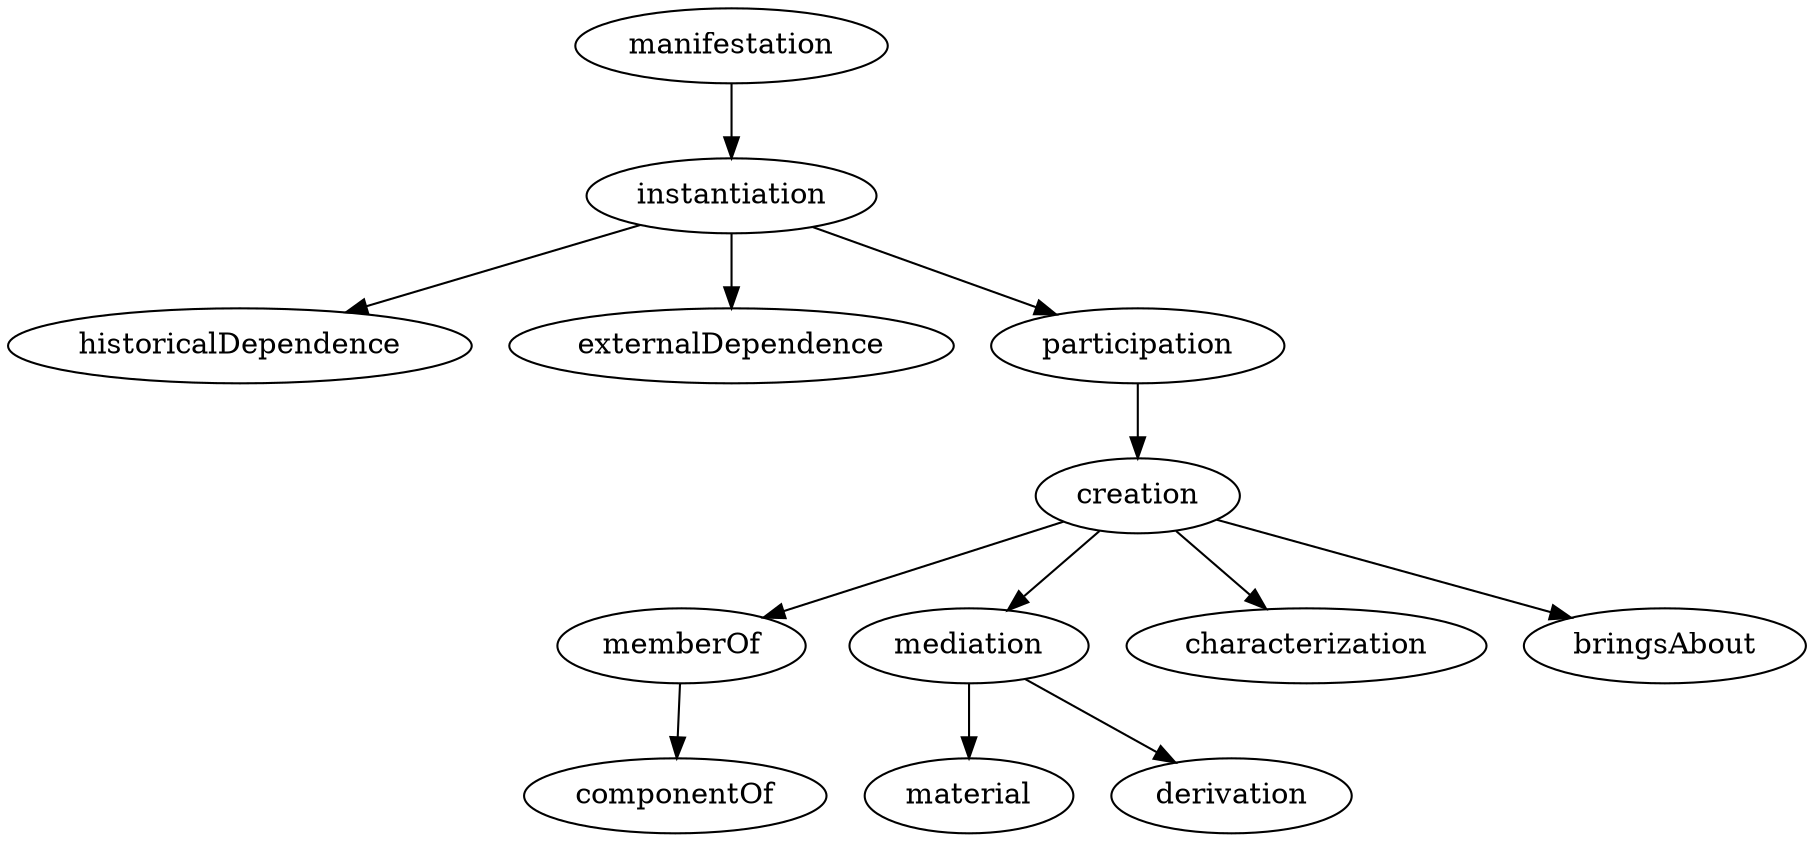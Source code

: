 strict digraph  {
manifestation;
instantiation;
historicalDependence;
externalDependence;
participation;
creation;
memberOf;
mediation;
characterization;
bringsAbout;
componentOf;
material;
derivation;
manifestation -> instantiation;
instantiation -> historicalDependence;
instantiation -> externalDependence;
instantiation -> participation;
participation -> creation;
creation -> memberOf;
creation -> mediation;
creation -> characterization;
creation -> bringsAbout;
memberOf -> componentOf;
mediation -> material;
mediation -> derivation;
}
